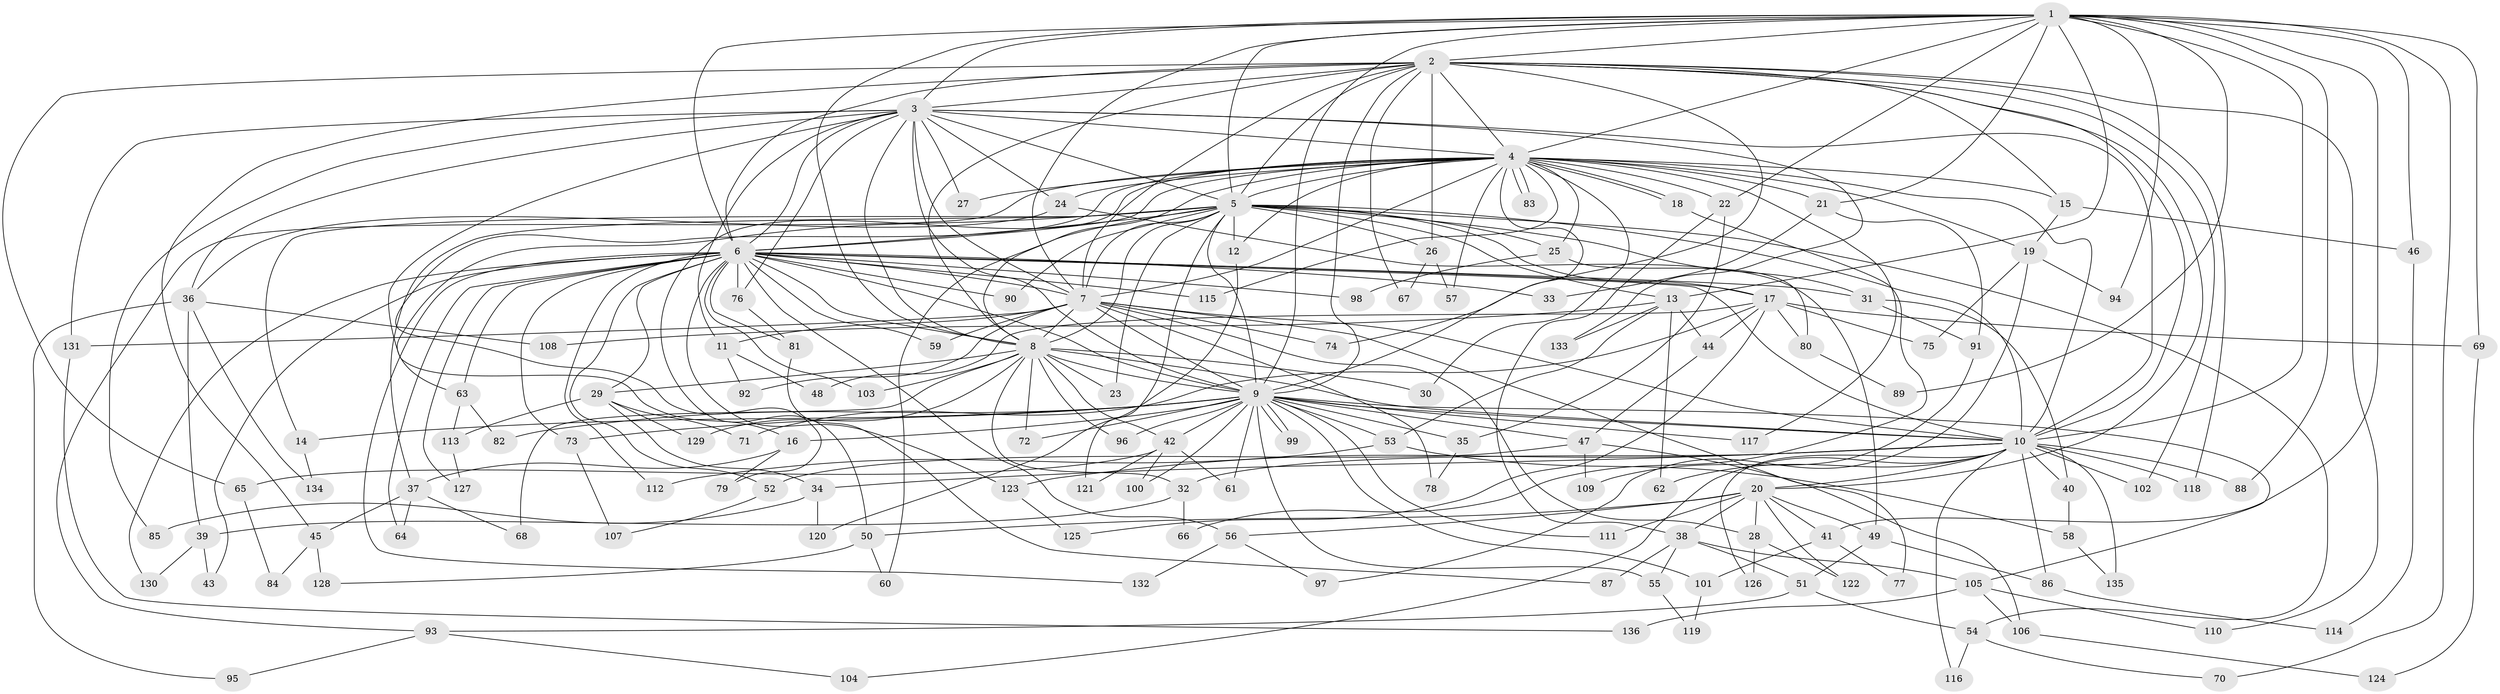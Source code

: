 // coarse degree distribution, {12: 0.025, 24: 0.025, 30: 0.025, 10: 0.05, 8: 0.025, 13: 0.025, 3: 0.25, 2: 0.375, 5: 0.075, 7: 0.025, 6: 0.025, 4: 0.05, 1: 0.025}
// Generated by graph-tools (version 1.1) at 2025/17/03/04/25 18:17:27]
// undirected, 136 vertices, 297 edges
graph export_dot {
graph [start="1"]
  node [color=gray90,style=filled];
  1;
  2;
  3;
  4;
  5;
  6;
  7;
  8;
  9;
  10;
  11;
  12;
  13;
  14;
  15;
  16;
  17;
  18;
  19;
  20;
  21;
  22;
  23;
  24;
  25;
  26;
  27;
  28;
  29;
  30;
  31;
  32;
  33;
  34;
  35;
  36;
  37;
  38;
  39;
  40;
  41;
  42;
  43;
  44;
  45;
  46;
  47;
  48;
  49;
  50;
  51;
  52;
  53;
  54;
  55;
  56;
  57;
  58;
  59;
  60;
  61;
  62;
  63;
  64;
  65;
  66;
  67;
  68;
  69;
  70;
  71;
  72;
  73;
  74;
  75;
  76;
  77;
  78;
  79;
  80;
  81;
  82;
  83;
  84;
  85;
  86;
  87;
  88;
  89;
  90;
  91;
  92;
  93;
  94;
  95;
  96;
  97;
  98;
  99;
  100;
  101;
  102;
  103;
  104;
  105;
  106;
  107;
  108;
  109;
  110;
  111;
  112;
  113;
  114;
  115;
  116;
  117;
  118;
  119;
  120;
  121;
  122;
  123;
  124;
  125;
  126;
  127;
  128;
  129;
  130;
  131;
  132;
  133;
  134;
  135;
  136;
  1 -- 2;
  1 -- 3;
  1 -- 4;
  1 -- 5;
  1 -- 6;
  1 -- 7;
  1 -- 8;
  1 -- 9;
  1 -- 10;
  1 -- 13;
  1 -- 21;
  1 -- 22;
  1 -- 41;
  1 -- 46;
  1 -- 69;
  1 -- 70;
  1 -- 88;
  1 -- 89;
  1 -- 94;
  2 -- 3;
  2 -- 4;
  2 -- 5;
  2 -- 6;
  2 -- 7;
  2 -- 8;
  2 -- 9;
  2 -- 10;
  2 -- 15;
  2 -- 20;
  2 -- 26;
  2 -- 45;
  2 -- 65;
  2 -- 67;
  2 -- 74;
  2 -- 102;
  2 -- 110;
  2 -- 118;
  3 -- 4;
  3 -- 5;
  3 -- 6;
  3 -- 7;
  3 -- 8;
  3 -- 9;
  3 -- 10;
  3 -- 11;
  3 -- 16;
  3 -- 24;
  3 -- 27;
  3 -- 36;
  3 -- 76;
  3 -- 85;
  3 -- 131;
  3 -- 133;
  4 -- 5;
  4 -- 6;
  4 -- 7;
  4 -- 8;
  4 -- 9;
  4 -- 10;
  4 -- 12;
  4 -- 15;
  4 -- 18;
  4 -- 18;
  4 -- 19;
  4 -- 21;
  4 -- 22;
  4 -- 24;
  4 -- 25;
  4 -- 27;
  4 -- 30;
  4 -- 50;
  4 -- 57;
  4 -- 79;
  4 -- 83;
  4 -- 83;
  4 -- 93;
  4 -- 115;
  4 -- 117;
  5 -- 6;
  5 -- 7;
  5 -- 8;
  5 -- 9;
  5 -- 10;
  5 -- 12;
  5 -- 13;
  5 -- 14;
  5 -- 17;
  5 -- 23;
  5 -- 25;
  5 -- 26;
  5 -- 31;
  5 -- 37;
  5 -- 54;
  5 -- 60;
  5 -- 63;
  5 -- 90;
  5 -- 121;
  6 -- 7;
  6 -- 8;
  6 -- 9;
  6 -- 10;
  6 -- 17;
  6 -- 29;
  6 -- 31;
  6 -- 33;
  6 -- 43;
  6 -- 52;
  6 -- 56;
  6 -- 59;
  6 -- 63;
  6 -- 64;
  6 -- 73;
  6 -- 76;
  6 -- 81;
  6 -- 90;
  6 -- 98;
  6 -- 103;
  6 -- 112;
  6 -- 115;
  6 -- 123;
  6 -- 127;
  6 -- 130;
  6 -- 132;
  7 -- 8;
  7 -- 9;
  7 -- 10;
  7 -- 11;
  7 -- 28;
  7 -- 59;
  7 -- 74;
  7 -- 77;
  7 -- 78;
  7 -- 92;
  7 -- 131;
  8 -- 9;
  8 -- 10;
  8 -- 23;
  8 -- 29;
  8 -- 30;
  8 -- 32;
  8 -- 42;
  8 -- 68;
  8 -- 72;
  8 -- 96;
  8 -- 103;
  8 -- 129;
  9 -- 10;
  9 -- 14;
  9 -- 16;
  9 -- 35;
  9 -- 42;
  9 -- 47;
  9 -- 53;
  9 -- 55;
  9 -- 61;
  9 -- 72;
  9 -- 73;
  9 -- 82;
  9 -- 96;
  9 -- 99;
  9 -- 99;
  9 -- 100;
  9 -- 101;
  9 -- 105;
  9 -- 111;
  9 -- 117;
  10 -- 20;
  10 -- 32;
  10 -- 34;
  10 -- 40;
  10 -- 62;
  10 -- 86;
  10 -- 88;
  10 -- 102;
  10 -- 104;
  10 -- 116;
  10 -- 118;
  10 -- 123;
  10 -- 126;
  10 -- 135;
  11 -- 48;
  11 -- 92;
  12 -- 120;
  13 -- 44;
  13 -- 53;
  13 -- 62;
  13 -- 108;
  13 -- 133;
  14 -- 134;
  15 -- 19;
  15 -- 46;
  16 -- 37;
  16 -- 79;
  17 -- 44;
  17 -- 48;
  17 -- 69;
  17 -- 71;
  17 -- 75;
  17 -- 80;
  17 -- 125;
  18 -- 66;
  19 -- 75;
  19 -- 94;
  19 -- 97;
  20 -- 28;
  20 -- 38;
  20 -- 41;
  20 -- 49;
  20 -- 50;
  20 -- 56;
  20 -- 111;
  20 -- 122;
  21 -- 33;
  21 -- 91;
  22 -- 35;
  22 -- 38;
  24 -- 36;
  24 -- 49;
  25 -- 80;
  25 -- 98;
  26 -- 57;
  26 -- 67;
  28 -- 122;
  28 -- 126;
  29 -- 34;
  29 -- 71;
  29 -- 113;
  29 -- 129;
  31 -- 40;
  31 -- 91;
  32 -- 39;
  32 -- 66;
  34 -- 85;
  34 -- 120;
  35 -- 78;
  36 -- 39;
  36 -- 95;
  36 -- 108;
  36 -- 134;
  37 -- 45;
  37 -- 64;
  37 -- 68;
  38 -- 51;
  38 -- 55;
  38 -- 87;
  38 -- 105;
  39 -- 43;
  39 -- 130;
  40 -- 58;
  41 -- 77;
  41 -- 101;
  42 -- 61;
  42 -- 65;
  42 -- 100;
  42 -- 121;
  44 -- 47;
  45 -- 84;
  45 -- 128;
  46 -- 114;
  47 -- 52;
  47 -- 106;
  47 -- 109;
  49 -- 51;
  49 -- 86;
  50 -- 60;
  50 -- 128;
  51 -- 54;
  51 -- 93;
  52 -- 107;
  53 -- 58;
  53 -- 112;
  54 -- 70;
  54 -- 116;
  55 -- 119;
  56 -- 97;
  56 -- 132;
  58 -- 135;
  63 -- 82;
  63 -- 113;
  65 -- 84;
  69 -- 124;
  73 -- 107;
  76 -- 81;
  80 -- 89;
  81 -- 87;
  86 -- 114;
  91 -- 109;
  93 -- 95;
  93 -- 104;
  101 -- 119;
  105 -- 106;
  105 -- 110;
  105 -- 136;
  106 -- 124;
  113 -- 127;
  123 -- 125;
  131 -- 136;
}

